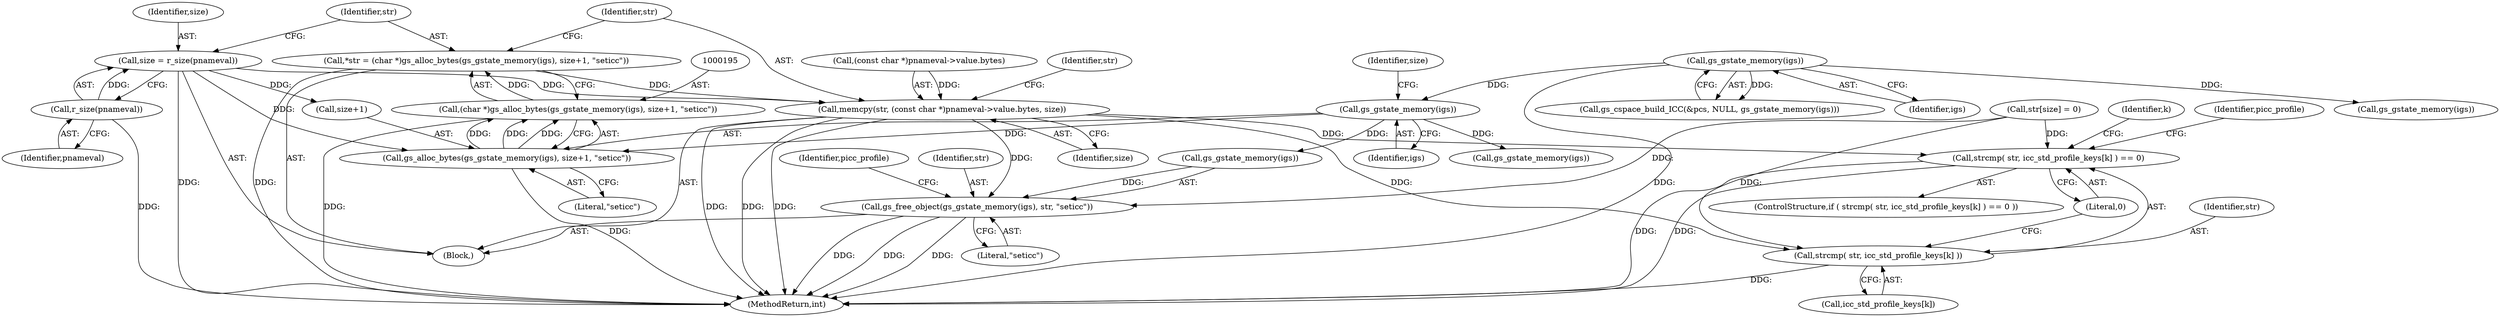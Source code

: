 digraph "0_ghostscript_67d760ab775dae4efe803b5944b0439aa3c0b04a@pointer" {
"1000192" [label="(Call,*str = (char *)gs_alloc_bytes(gs_gstate_memory(igs), size+1, \"seticc\"))"];
"1000194" [label="(Call,(char *)gs_alloc_bytes(gs_gstate_memory(igs), size+1, \"seticc\"))"];
"1000196" [label="(Call,gs_alloc_bytes(gs_gstate_memory(igs), size+1, \"seticc\"))"];
"1000197" [label="(Call,gs_gstate_memory(igs))"];
"1000167" [label="(Call,gs_gstate_memory(igs))"];
"1000187" [label="(Call,size = r_size(pnameval))"];
"1000189" [label="(Call,r_size(pnameval))"];
"1000203" [label="(Call,memcpy(str, (const char *)pnameval->value.bytes, size))"];
"1000229" [label="(Call,strcmp( str, icc_std_profile_keys[k] ) == 0)"];
"1000230" [label="(Call,strcmp( str, icc_std_profile_keys[k] ))"];
"1000250" [label="(Call,gs_free_object(gs_gstate_memory(igs), str, \"seticc\"))"];
"1000204" [label="(Identifier,str)"];
"1000190" [label="(Identifier,pnameval)"];
"1000194" [label="(Call,(char *)gs_alloc_bytes(gs_gstate_memory(igs), size+1, \"seticc\"))"];
"1000192" [label="(Call,*str = (char *)gs_alloc_bytes(gs_gstate_memory(igs), size+1, \"seticc\"))"];
"1000226" [label="(Identifier,k)"];
"1000254" [label="(Literal,\"seticc\")"];
"1000289" [label="(Identifier,picc_profile)"];
"1000585" [label="(MethodReturn,int)"];
"1000168" [label="(Identifier,igs)"];
"1000200" [label="(Identifier,size)"];
"1000203" [label="(Call,memcpy(str, (const char *)pnameval->value.bytes, size))"];
"1000253" [label="(Identifier,str)"];
"1000247" [label="(Call,gs_gstate_memory(igs))"];
"1000212" [label="(Identifier,size)"];
"1000230" [label="(Call,strcmp( str, icc_std_profile_keys[k] ))"];
"1000198" [label="(Identifier,igs)"];
"1000261" [label="(Call,gs_gstate_memory(igs))"];
"1000251" [label="(Call,gs_gstate_memory(igs))"];
"1000187" [label="(Call,size = r_size(pnameval))"];
"1000250" [label="(Call,gs_free_object(gs_gstate_memory(igs), str, \"seticc\"))"];
"1000197" [label="(Call,gs_gstate_memory(igs))"];
"1000229" [label="(Call,strcmp( str, icc_std_profile_keys[k] ) == 0)"];
"1000205" [label="(Call,(const char *)pnameval->value.bytes)"];
"1000189" [label="(Call,r_size(pnameval))"];
"1000213" [label="(Call,str[size] = 0)"];
"1000235" [label="(Literal,0)"];
"1000231" [label="(Identifier,str)"];
"1000215" [label="(Identifier,str)"];
"1000196" [label="(Call,gs_alloc_bytes(gs_gstate_memory(igs), size+1, \"seticc\"))"];
"1000228" [label="(ControlStructure,if ( strcmp( str, icc_std_profile_keys[k] ) == 0 ))"];
"1000163" [label="(Call,gs_cspace_build_ICC(&pcs, NULL, gs_gstate_memory(igs)))"];
"1000238" [label="(Identifier,picc_profile)"];
"1000232" [label="(Call,icc_std_profile_keys[k])"];
"1000188" [label="(Identifier,size)"];
"1000193" [label="(Identifier,str)"];
"1000202" [label="(Literal,\"seticc\")"];
"1000167" [label="(Call,gs_gstate_memory(igs))"];
"1000185" [label="(Block,)"];
"1000199" [label="(Call,size+1)"];
"1000192" -> "1000185"  [label="AST: "];
"1000192" -> "1000194"  [label="CFG: "];
"1000193" -> "1000192"  [label="AST: "];
"1000194" -> "1000192"  [label="AST: "];
"1000204" -> "1000192"  [label="CFG: "];
"1000192" -> "1000585"  [label="DDG: "];
"1000194" -> "1000192"  [label="DDG: "];
"1000192" -> "1000203"  [label="DDG: "];
"1000194" -> "1000196"  [label="CFG: "];
"1000195" -> "1000194"  [label="AST: "];
"1000196" -> "1000194"  [label="AST: "];
"1000194" -> "1000585"  [label="DDG: "];
"1000196" -> "1000194"  [label="DDG: "];
"1000196" -> "1000194"  [label="DDG: "];
"1000196" -> "1000194"  [label="DDG: "];
"1000196" -> "1000202"  [label="CFG: "];
"1000197" -> "1000196"  [label="AST: "];
"1000199" -> "1000196"  [label="AST: "];
"1000202" -> "1000196"  [label="AST: "];
"1000196" -> "1000585"  [label="DDG: "];
"1000197" -> "1000196"  [label="DDG: "];
"1000187" -> "1000196"  [label="DDG: "];
"1000197" -> "1000198"  [label="CFG: "];
"1000198" -> "1000197"  [label="AST: "];
"1000200" -> "1000197"  [label="CFG: "];
"1000167" -> "1000197"  [label="DDG: "];
"1000197" -> "1000247"  [label="DDG: "];
"1000197" -> "1000251"  [label="DDG: "];
"1000167" -> "1000163"  [label="AST: "];
"1000167" -> "1000168"  [label="CFG: "];
"1000168" -> "1000167"  [label="AST: "];
"1000163" -> "1000167"  [label="CFG: "];
"1000167" -> "1000585"  [label="DDG: "];
"1000167" -> "1000163"  [label="DDG: "];
"1000167" -> "1000261"  [label="DDG: "];
"1000187" -> "1000185"  [label="AST: "];
"1000187" -> "1000189"  [label="CFG: "];
"1000188" -> "1000187"  [label="AST: "];
"1000189" -> "1000187"  [label="AST: "];
"1000193" -> "1000187"  [label="CFG: "];
"1000187" -> "1000585"  [label="DDG: "];
"1000189" -> "1000187"  [label="DDG: "];
"1000187" -> "1000199"  [label="DDG: "];
"1000187" -> "1000203"  [label="DDG: "];
"1000189" -> "1000190"  [label="CFG: "];
"1000190" -> "1000189"  [label="AST: "];
"1000189" -> "1000585"  [label="DDG: "];
"1000203" -> "1000185"  [label="AST: "];
"1000203" -> "1000212"  [label="CFG: "];
"1000204" -> "1000203"  [label="AST: "];
"1000205" -> "1000203"  [label="AST: "];
"1000212" -> "1000203"  [label="AST: "];
"1000215" -> "1000203"  [label="CFG: "];
"1000203" -> "1000585"  [label="DDG: "];
"1000203" -> "1000585"  [label="DDG: "];
"1000203" -> "1000585"  [label="DDG: "];
"1000205" -> "1000203"  [label="DDG: "];
"1000203" -> "1000229"  [label="DDG: "];
"1000203" -> "1000230"  [label="DDG: "];
"1000203" -> "1000250"  [label="DDG: "];
"1000229" -> "1000228"  [label="AST: "];
"1000229" -> "1000235"  [label="CFG: "];
"1000230" -> "1000229"  [label="AST: "];
"1000235" -> "1000229"  [label="AST: "];
"1000238" -> "1000229"  [label="CFG: "];
"1000226" -> "1000229"  [label="CFG: "];
"1000229" -> "1000585"  [label="DDG: "];
"1000229" -> "1000585"  [label="DDG: "];
"1000213" -> "1000229"  [label="DDG: "];
"1000230" -> "1000232"  [label="CFG: "];
"1000231" -> "1000230"  [label="AST: "];
"1000232" -> "1000230"  [label="AST: "];
"1000235" -> "1000230"  [label="CFG: "];
"1000230" -> "1000585"  [label="DDG: "];
"1000213" -> "1000230"  [label="DDG: "];
"1000250" -> "1000185"  [label="AST: "];
"1000250" -> "1000254"  [label="CFG: "];
"1000251" -> "1000250"  [label="AST: "];
"1000253" -> "1000250"  [label="AST: "];
"1000254" -> "1000250"  [label="AST: "];
"1000289" -> "1000250"  [label="CFG: "];
"1000250" -> "1000585"  [label="DDG: "];
"1000250" -> "1000585"  [label="DDG: "];
"1000250" -> "1000585"  [label="DDG: "];
"1000251" -> "1000250"  [label="DDG: "];
"1000213" -> "1000250"  [label="DDG: "];
}
